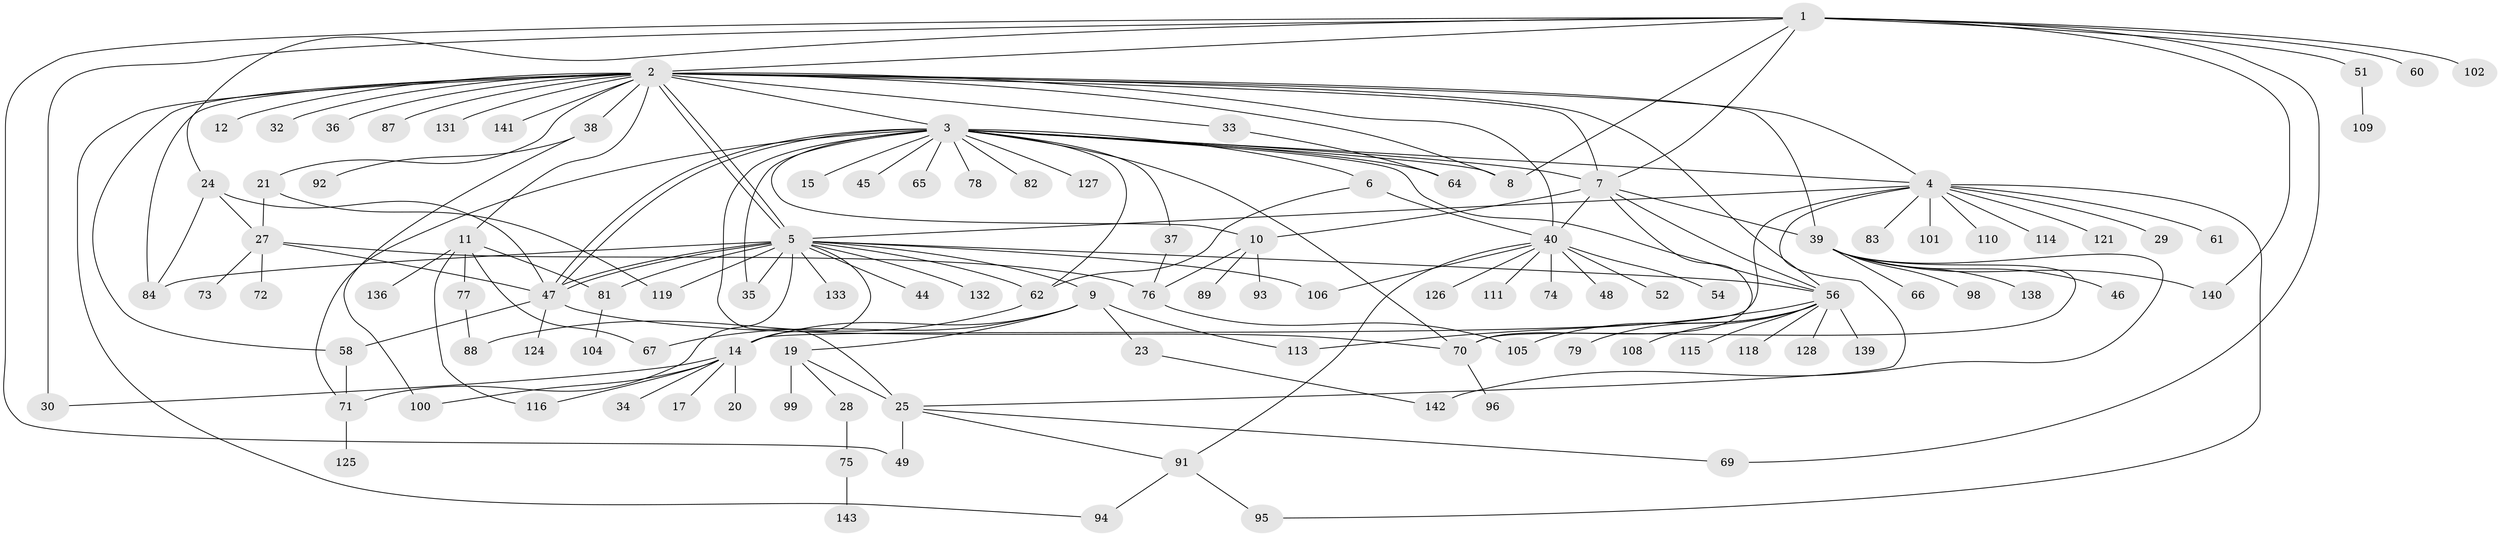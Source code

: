 // Generated by graph-tools (version 1.1) at 2025/52/02/27/25 19:52:00]
// undirected, 110 vertices, 164 edges
graph export_dot {
graph [start="1"]
  node [color=gray90,style=filled];
  1 [super="+16"];
  2 [super="+42"];
  3 [super="+59"];
  4 [super="+13"];
  5 [super="+41"];
  6 [super="+117"];
  7 [super="+50"];
  8;
  9 [super="+103"];
  10 [super="+57"];
  11 [super="+22"];
  12;
  14 [super="+18"];
  15;
  17;
  19 [super="+63"];
  20;
  21 [super="+31"];
  23;
  24;
  25 [super="+26"];
  27 [super="+80"];
  28;
  29;
  30 [super="+43"];
  32;
  33;
  34;
  35 [super="+55"];
  36;
  37 [super="+144"];
  38 [super="+85"];
  39 [super="+53"];
  40 [super="+135"];
  44;
  45;
  46;
  47 [super="+97"];
  48;
  49 [super="+134"];
  51;
  52;
  54;
  56 [super="+68"];
  58;
  60;
  61 [super="+130"];
  62 [super="+86"];
  64;
  65;
  66 [super="+122"];
  67 [super="+107"];
  69;
  70 [super="+112"];
  71 [super="+90"];
  72;
  73;
  74;
  75;
  76;
  77;
  78;
  79;
  81;
  82;
  83;
  84;
  87 [super="+123"];
  88 [super="+120"];
  89;
  91;
  92 [super="+129"];
  93;
  94;
  95;
  96;
  98;
  99;
  100;
  101;
  102;
  104;
  105;
  106;
  108;
  109;
  110;
  111;
  113;
  114;
  115;
  116 [super="+137"];
  118;
  119;
  121;
  124;
  125;
  126;
  127;
  128;
  131;
  132;
  133;
  136;
  138;
  139;
  140;
  141;
  142 [super="+145"];
  143;
  1 -- 2;
  1 -- 24;
  1 -- 60;
  1 -- 69;
  1 -- 140;
  1 -- 49;
  1 -- 51;
  1 -- 102;
  1 -- 7;
  1 -- 8;
  1 -- 30;
  2 -- 3;
  2 -- 5;
  2 -- 5;
  2 -- 7;
  2 -- 8;
  2 -- 11;
  2 -- 12;
  2 -- 21;
  2 -- 32;
  2 -- 33;
  2 -- 36;
  2 -- 38;
  2 -- 39 [weight=2];
  2 -- 40;
  2 -- 56;
  2 -- 58;
  2 -- 84;
  2 -- 87;
  2 -- 94;
  2 -- 131;
  2 -- 141;
  2 -- 4;
  3 -- 4;
  3 -- 6;
  3 -- 7;
  3 -- 8;
  3 -- 10;
  3 -- 15;
  3 -- 25 [weight=2];
  3 -- 35;
  3 -- 37;
  3 -- 45;
  3 -- 47 [weight=2];
  3 -- 47;
  3 -- 64;
  3 -- 65;
  3 -- 70;
  3 -- 78;
  3 -- 127;
  3 -- 82;
  3 -- 56;
  3 -- 62;
  3 -- 71;
  4 -- 5;
  4 -- 114;
  4 -- 121;
  4 -- 101;
  4 -- 110;
  4 -- 14;
  4 -- 83;
  4 -- 61;
  4 -- 29;
  4 -- 95;
  4 -- 25;
  5 -- 9;
  5 -- 14;
  5 -- 35;
  5 -- 44;
  5 -- 47;
  5 -- 47;
  5 -- 62;
  5 -- 81;
  5 -- 84 [weight=2];
  5 -- 106;
  5 -- 119;
  5 -- 133;
  5 -- 132;
  5 -- 56;
  5 -- 71;
  6 -- 62;
  6 -- 40;
  7 -- 10;
  7 -- 39;
  7 -- 40;
  7 -- 56;
  7 -- 70;
  9 -- 14;
  9 -- 19;
  9 -- 23;
  9 -- 67;
  9 -- 113;
  10 -- 76;
  10 -- 89;
  10 -- 93;
  11 -- 67;
  11 -- 77;
  11 -- 81;
  11 -- 136;
  11 -- 116;
  14 -- 17;
  14 -- 20;
  14 -- 30;
  14 -- 116;
  14 -- 34;
  14 -- 100;
  19 -- 28;
  19 -- 99;
  19 -- 25;
  21 -- 27;
  21 -- 119;
  23 -- 142;
  24 -- 27;
  24 -- 47;
  24 -- 84;
  25 -- 91;
  25 -- 49;
  25 -- 69;
  27 -- 47;
  27 -- 72;
  27 -- 73;
  27 -- 76;
  28 -- 75;
  33 -- 64;
  37 -- 76;
  38 -- 92;
  38 -- 100;
  39 -- 46;
  39 -- 66;
  39 -- 98;
  39 -- 138;
  39 -- 140;
  39 -- 142;
  39 -- 70;
  40 -- 48;
  40 -- 52;
  40 -- 54;
  40 -- 74;
  40 -- 91;
  40 -- 106;
  40 -- 111;
  40 -- 126;
  47 -- 58;
  47 -- 124;
  47 -- 70;
  51 -- 109;
  56 -- 115;
  56 -- 128;
  56 -- 105;
  56 -- 139;
  56 -- 108;
  56 -- 79;
  56 -- 113;
  56 -- 118;
  58 -- 71;
  62 -- 88;
  70 -- 96;
  71 -- 125;
  75 -- 143;
  76 -- 105;
  77 -- 88;
  81 -- 104;
  91 -- 94;
  91 -- 95;
}

